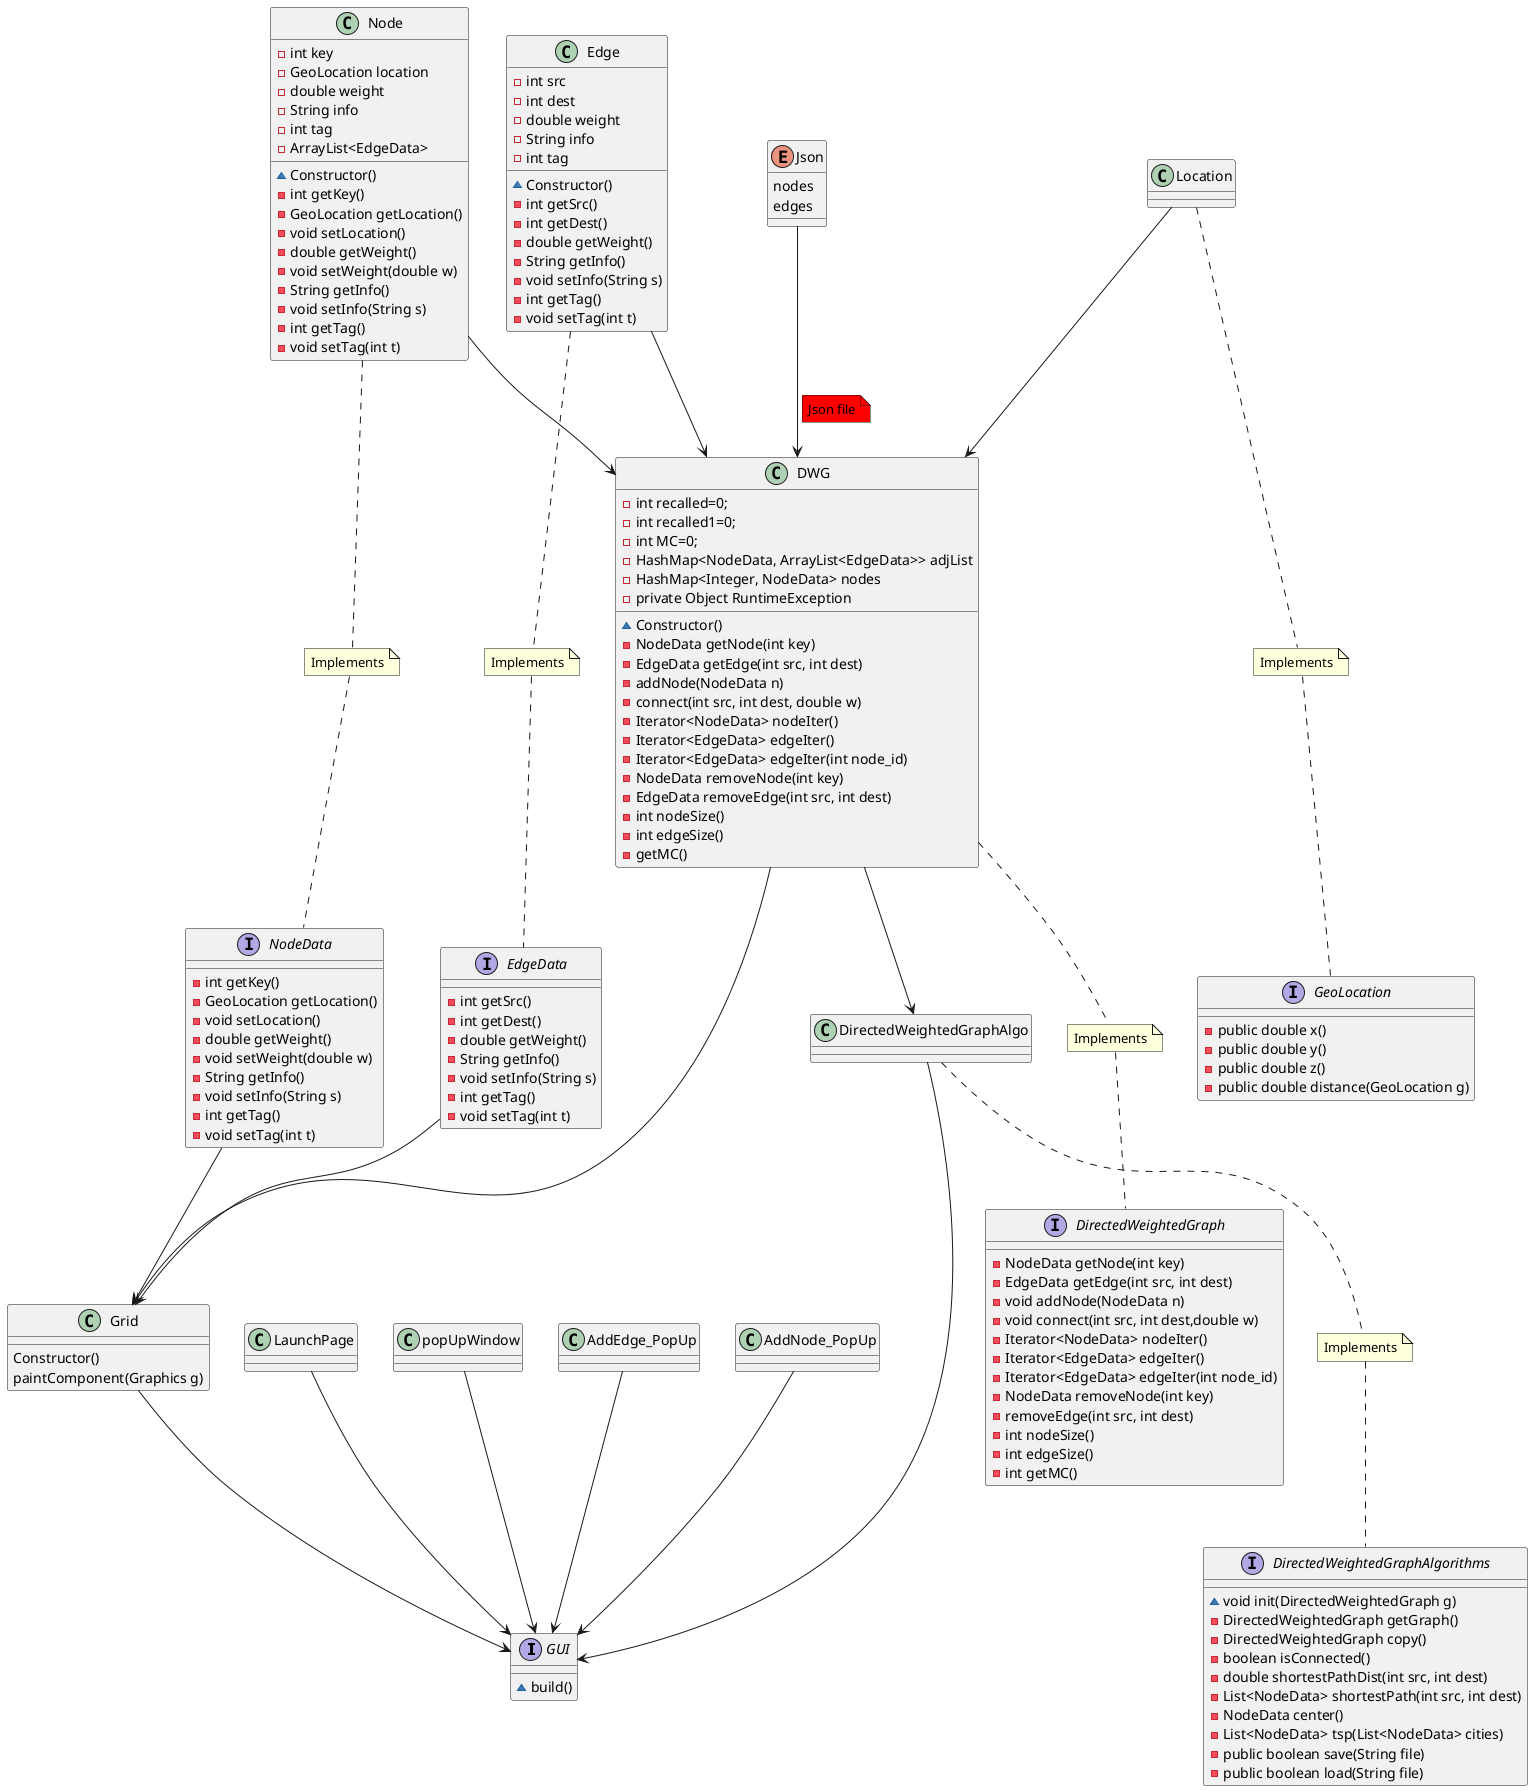 @startuml
'https://plantuml.com/class-diagram


interface GUI {
~build()
    }
interface NodeData {
    -int getKey()
    -GeoLocation getLocation()
    -void setLocation()
    -double getWeight()
    -void setWeight(double w)
    -String getInfo()
    -void setInfo(String s)
    -int getTag()
    -void setTag(int t)
    }
interface EdgeData {
    -int getSrc()
    -int getDest()
    -double getWeight()
    -String getInfo()
    -void setInfo(String s)
    -int getTag()
    -void setTag(int t)
    }
interface DirectedWeightedGraph {
    -NodeData getNode(int key)
    -EdgeData getEdge(int src, int dest)
    -void addNode(NodeData n)
    -void connect(int src, int dest,double w)
    -Iterator<NodeData> nodeIter()
    -Iterator<EdgeData> edgeIter()
    -Iterator<EdgeData> edgeIter(int node_id)
    -NodeData removeNode(int key)
    -removeEdge(int src, int dest)
    -int nodeSize()
    -int edgeSize()
    -int getMC()
    }
interface DirectedWeightedGraphAlgorithms {
    ~void init(DirectedWeightedGraph g)
    -DirectedWeightedGraph getGraph()
    -DirectedWeightedGraph copy()
    -boolean isConnected()
    -double shortestPathDist(int src, int dest)
    -List<NodeData> shortestPath(int src, int dest)
    -NodeData center()
    -List<NodeData> tsp(List<NodeData> cities)
    -public boolean save(String file)
    -public boolean load(String file)

    }
interface GeoLocation {
        -public double x()
        -public double y()
        -public double z()
        -public double distance(GeoLocation g)
    }

enum Json {
    nodes
    edges
}


class DWG {
    -int recalled=0;
    -int recalled1=0;
    -int MC=0;
    -HashMap<NodeData, ArrayList<EdgeData>> adjList
    -HashMap<Integer, NodeData> nodes
    -private Object RuntimeException

    ~Constructor()
    -NodeData getNode(int key)
    -EdgeData getEdge(int src, int dest)
    -addNode(NodeData n)
    -connect(int src, int dest, double w)
    -Iterator<NodeData> nodeIter()
    -Iterator<EdgeData> edgeIter()
    -Iterator<EdgeData> edgeIter(int node_id)
    -NodeData removeNode(int key)
    -EdgeData removeEdge(int src, int dest)
    -int nodeSize()
    -int edgeSize()
    -getMC()
    }
class Edge {
        -int src
        -int dest
        -double weight
        -String info
        -int tag

            ~Constructor()
            -int getSrc()
            -int getDest()
            -double getWeight()
            -String getInfo()
            -void setInfo(String s)
            -int getTag()
            -void setTag(int t)
    }
class Node {
        - int key
        - GeoLocation location
        - double weight
        - String info
        - int tag
        - ArrayList<EdgeData>

            ~Constructor()
            -int getKey()
            -GeoLocation getLocation()
            -void setLocation()
            -double getWeight()
            -void setWeight(double w)
            -String getInfo()
            -void setInfo(String s)
            -int getTag()
            -void setTag(int t)
    }
class Grid {
    Constructor()
    paintComponent(Graphics g)
    }
class LaunchPage {}
class Location {}
class popUpWindow {}
class AddEdge_PopUp {}
class AddNode_PopUp {}

note "Implements" as N1
note "Implements" as N2
note "Implements" as N3
note "Implements" as N4
note "Implements" as N5

DWG .. N1
Edge .. N2
Node .. N3
Location .. N4
DirectedWeightedGraphAlgo .. N5

N1 .. DirectedWeightedGraph
N2 .. EdgeData
N3 .. NodeData
N4 .. GeoLocation
N5 .. DirectedWeightedGraphAlgorithms

Json --> DWG
note on link #red: Json file
Node --> DWG
Edge --> DWG
Location --> DWG


DWG --> DirectedWeightedGraphAlgo
EdgeData --> Grid
NodeData --> Grid
DWG --> Grid

Grid --> GUI
AddEdge_PopUp --> GUI
AddNode_PopUp --> GUI
popUpWindow --> GUI
DirectedWeightedGraphAlgo --> GUI
LaunchPage --> GUI




@enduml